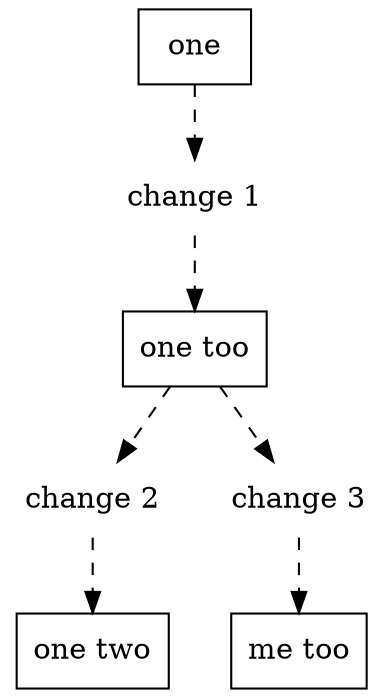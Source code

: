 digraph undotree {
	a[label="one",shape=record];
	c1[label="change 1",shape=plaintext];
	b[label="one too",shape=record];
	c2[label="change 2",shape=plaintext];
	c[label="one two",shape=record];
	c3[label="change 3",shape=plaintext];
	d[label="me too",shape=record];
	a -> c1[style=dashed];
	c1 -> b[style=dashed];
	b -> c2[style=dashed];
	c2 -> c[style=dashed];
	b -> c3[style=dashed];
	c3 -> d[style=dashed];
}
